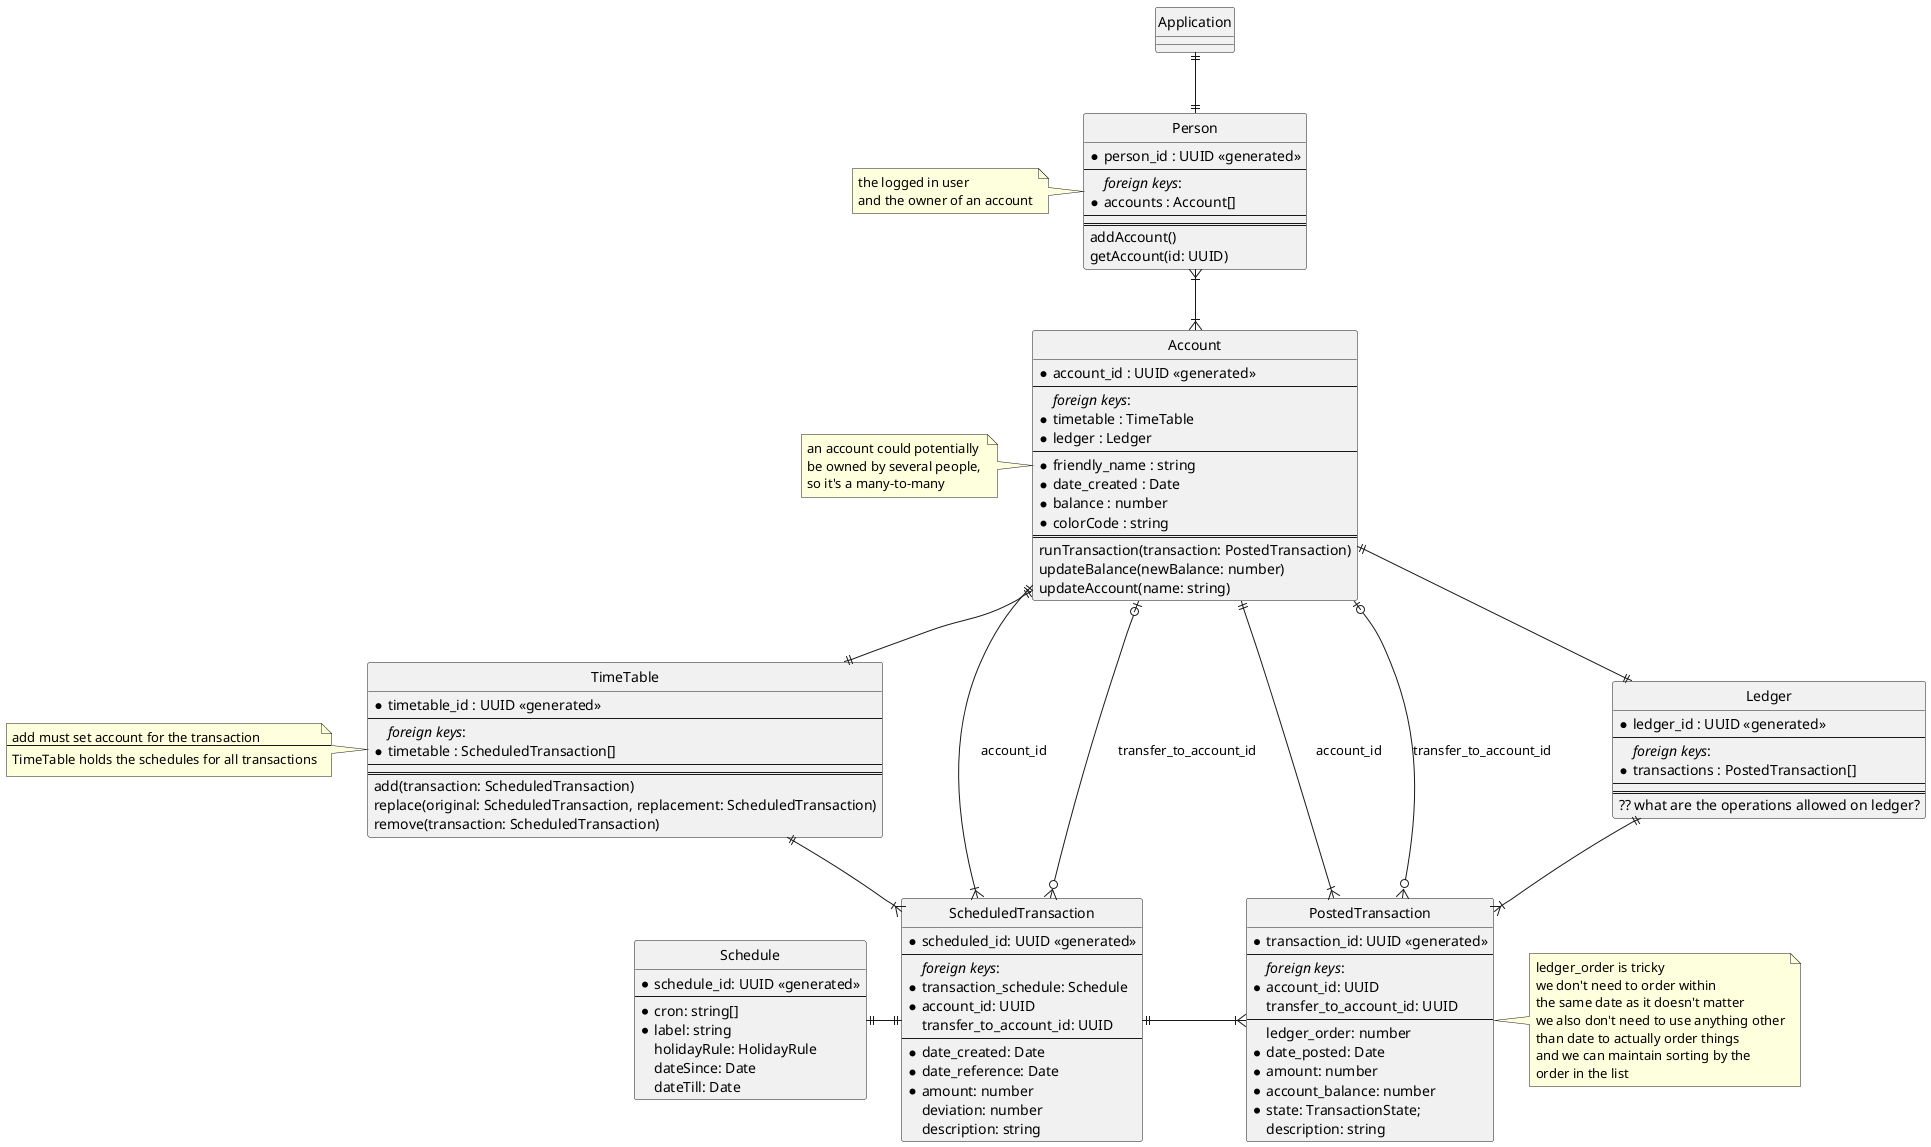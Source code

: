@startuml Proximo Data Model

hide circle

class Application {
}

entity Person {
  * person_id : UUID <<generated>>
  --
  //foreign keys//:
  * accounts : Account[]
  --
  ==
  addAccount()
  getAccount(id: UUID)
}

note left of Person
  the logged in user
  and the owner of an account
endnote

Application ||--|| Person

entity Account {
  * account_id : UUID <<generated>>
  --
  //foreign keys//:
  * timetable : TimeTable
  * ledger : Ledger
  --
  * friendly_name : string
  * date_created : Date
  * balance : number
  * colorCode : string
  ==
  runTransaction(transaction: PostedTransaction)
  updateBalance(newBalance: number)
  updateAccount(name: string)
}

Person }|--|{ Account

note left of Account
  an account could potentially 
  be owned by several people,
  so it's a many-to-many
endnote

entity TimeTable {
  * timetable_id : UUID <<generated>>
  --
  //foreign keys//:
  * timetable : ScheduledTransaction[]
  --
  ==
  add(transaction: ScheduledTransaction)
  replace(original: ScheduledTransaction, replacement: ScheduledTransaction)
  remove(transaction: ScheduledTransaction)
}

Account ||--|| TimeTable

note left of TimeTable
  add must set account for the transaction
  --
  TimeTable holds the schedules for all transactions
endnote

entity Ledger {
  * ledger_id : UUID <<generated>>
  --
  //foreign keys//:
  * transactions : PostedTransaction[]
  --
  ==
  ?? what are the operations allowed on ledger?
}

Account ||--|| Ledger

' ==================== ScheduledTransaction ====================

entity ScheduledTransaction {
  * scheduled_id: UUID <<generated>>
  --
  //foreign keys//:
  * transaction_schedule: Schedule
  * account_id: UUID
  transfer_to_account_id: UUID
  --
  * date_created: Date
  * date_reference: Date
  * amount: number
  deviation: number
  description: string
}

TimeTable ||--|{ ScheduledTransaction
Account ||--|{ ScheduledTransaction : account_id
Account |o--o{ ScheduledTransaction : transfer_to_account_id

entity Schedule {
  * schedule_id: UUID <<generated>>
  --
  * cron: string[]
  * label: string
  holidayRule: HolidayRule
  dateSince: Date
  dateTill: Date
}

ScheduledTransaction ||-l-|| Schedule

' ==================== PostedTransaction ====================

entity PostedTransaction {
  * transaction_id: UUID <<generated>>
  --
  //foreign keys//:
  * account_id: UUID
  transfer_to_account_id: UUID
  --
  ledger_order: number
  * date_posted: Date
  * amount: number
  * account_balance: number
  * state: TransactionState;
  description: string
}

note right of PostedTransaction
  ledger_order is tricky
  we don't need to order within
  the same date as it doesn't matter
  we also don't need to use anything other
  than date to actually order things
  and we can maintain sorting by the 
  order in the list
endnote

Ledger ||--|{ PostedTransaction
Account ||--|{ PostedTransaction : account_id
Account |o--o{ PostedTransaction : transfer_to_account_id

ScheduledTransaction ||-r-|{ PostedTransaction


'layout

TimeTable -r[hidden]-> Ledger
@enduml
